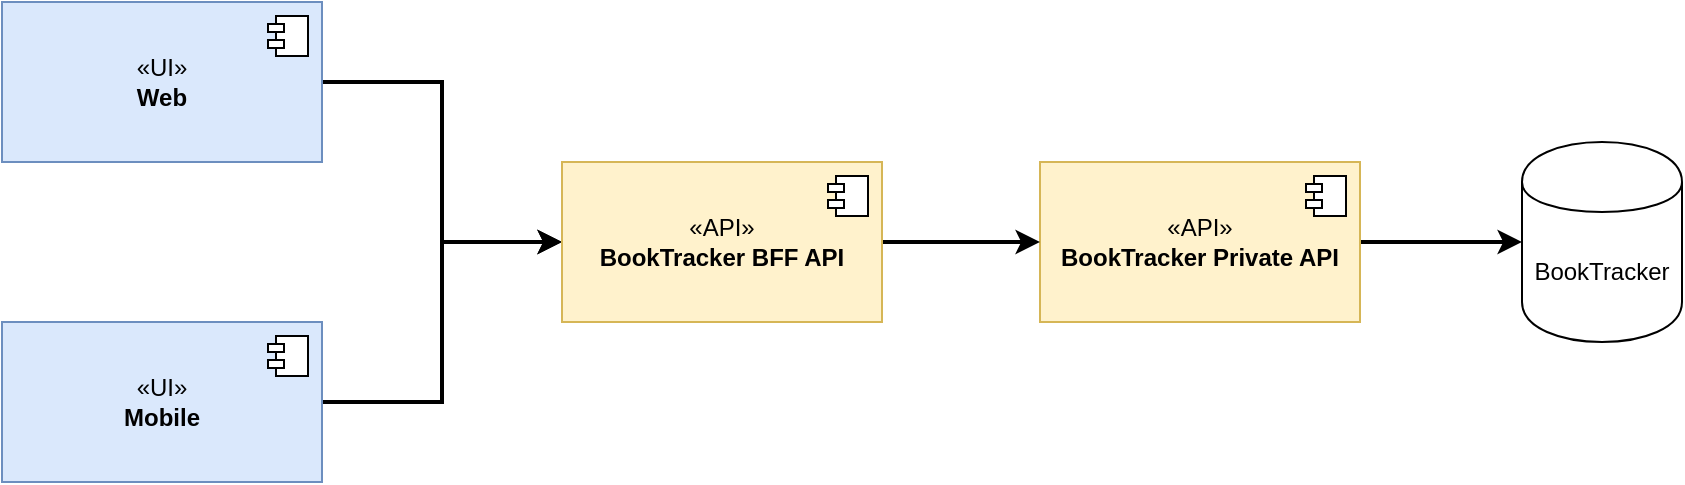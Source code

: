 <mxfile version="22.1.21" type="device">
  <diagram name="Page-1" id="9FZHxxejBc3NsM1Z9Vd5">
    <mxGraphModel dx="1338" dy="988" grid="1" gridSize="10" guides="1" tooltips="1" connect="1" arrows="1" fold="1" page="0" pageScale="1" pageWidth="850" pageHeight="1100" math="0" shadow="0">
      <root>
        <mxCell id="0" />
        <mxCell id="1" parent="0" />
        <mxCell id="FCXPWsU9b27rNf32MopT-4" style="edgeStyle=orthogonalEdgeStyle;rounded=0;orthogonalLoop=1;jettySize=auto;html=1;strokeWidth=2;" parent="1" source="FCXPWsU9b27rNf32MopT-1" target="FCXPWsU9b27rNf32MopT-3" edge="1">
          <mxGeometry relative="1" as="geometry" />
        </mxCell>
        <mxCell id="FCXPWsU9b27rNf32MopT-1" value="«API»&lt;br&gt;&lt;b&gt;BookTracker Private API&lt;/b&gt;" style="html=1;dropTarget=0;whiteSpace=wrap;fillColor=#fff2cc;strokeColor=#d6b656;" parent="1" vertex="1">
          <mxGeometry x="599" y="280" width="160" height="80" as="geometry" />
        </mxCell>
        <mxCell id="FCXPWsU9b27rNf32MopT-2" value="" style="shape=module;jettyWidth=8;jettyHeight=4;" parent="FCXPWsU9b27rNf32MopT-1" vertex="1">
          <mxGeometry x="1" width="20" height="20" relative="1" as="geometry">
            <mxPoint x="-27" y="7" as="offset" />
          </mxGeometry>
        </mxCell>
        <mxCell id="FCXPWsU9b27rNf32MopT-3" value="BookTracker" style="shape=cylinder;whiteSpace=wrap;html=1;boundedLbl=1;backgroundOutline=1;" parent="1" vertex="1">
          <mxGeometry x="840" y="270" width="80" height="100" as="geometry" />
        </mxCell>
        <mxCell id="FCXPWsU9b27rNf32MopT-13" style="edgeStyle=orthogonalEdgeStyle;rounded=0;orthogonalLoop=1;jettySize=auto;html=1;strokeWidth=2;" parent="1" source="FCXPWsU9b27rNf32MopT-5" target="FCXPWsU9b27rNf32MopT-11" edge="1">
          <mxGeometry relative="1" as="geometry" />
        </mxCell>
        <mxCell id="FCXPWsU9b27rNf32MopT-5" value="«UI»&lt;br&gt;&lt;b&gt;Web&lt;/b&gt;" style="html=1;dropTarget=0;whiteSpace=wrap;fillColor=#dae8fc;strokeColor=#6c8ebf;" parent="1" vertex="1">
          <mxGeometry x="80" y="200" width="160" height="80" as="geometry" />
        </mxCell>
        <mxCell id="FCXPWsU9b27rNf32MopT-6" value="" style="shape=module;jettyWidth=8;jettyHeight=4;" parent="FCXPWsU9b27rNf32MopT-5" vertex="1">
          <mxGeometry x="1" width="20" height="20" relative="1" as="geometry">
            <mxPoint x="-27" y="7" as="offset" />
          </mxGeometry>
        </mxCell>
        <mxCell id="FCXPWsU9b27rNf32MopT-14" style="edgeStyle=orthogonalEdgeStyle;rounded=0;orthogonalLoop=1;jettySize=auto;html=1;strokeWidth=2;" parent="1" source="FCXPWsU9b27rNf32MopT-7" target="FCXPWsU9b27rNf32MopT-11" edge="1">
          <mxGeometry relative="1" as="geometry" />
        </mxCell>
        <mxCell id="FCXPWsU9b27rNf32MopT-7" value="«UI»&lt;br&gt;&lt;b&gt;Mobile&lt;/b&gt;" style="html=1;dropTarget=0;whiteSpace=wrap;fillColor=#dae8fc;strokeColor=#6c8ebf;" parent="1" vertex="1">
          <mxGeometry x="80" y="360" width="160" height="80" as="geometry" />
        </mxCell>
        <mxCell id="FCXPWsU9b27rNf32MopT-8" value="" style="shape=module;jettyWidth=8;jettyHeight=4;" parent="FCXPWsU9b27rNf32MopT-7" vertex="1">
          <mxGeometry x="1" width="20" height="20" relative="1" as="geometry">
            <mxPoint x="-27" y="7" as="offset" />
          </mxGeometry>
        </mxCell>
        <mxCell id="FCXPWsU9b27rNf32MopT-15" style="edgeStyle=orthogonalEdgeStyle;rounded=0;orthogonalLoop=1;jettySize=auto;html=1;strokeWidth=2;" parent="1" source="FCXPWsU9b27rNf32MopT-11" target="FCXPWsU9b27rNf32MopT-1" edge="1">
          <mxGeometry relative="1" as="geometry" />
        </mxCell>
        <mxCell id="FCXPWsU9b27rNf32MopT-11" value="«API»&lt;br&gt;&lt;b&gt;BookTracker BFF API&lt;/b&gt;" style="html=1;dropTarget=0;whiteSpace=wrap;fillColor=#fff2cc;strokeColor=#d6b656;" parent="1" vertex="1">
          <mxGeometry x="360" y="280" width="160" height="80" as="geometry" />
        </mxCell>
        <mxCell id="FCXPWsU9b27rNf32MopT-12" value="" style="shape=module;jettyWidth=8;jettyHeight=4;" parent="FCXPWsU9b27rNf32MopT-11" vertex="1">
          <mxGeometry x="1" width="20" height="20" relative="1" as="geometry">
            <mxPoint x="-27" y="7" as="offset" />
          </mxGeometry>
        </mxCell>
      </root>
    </mxGraphModel>
  </diagram>
</mxfile>
